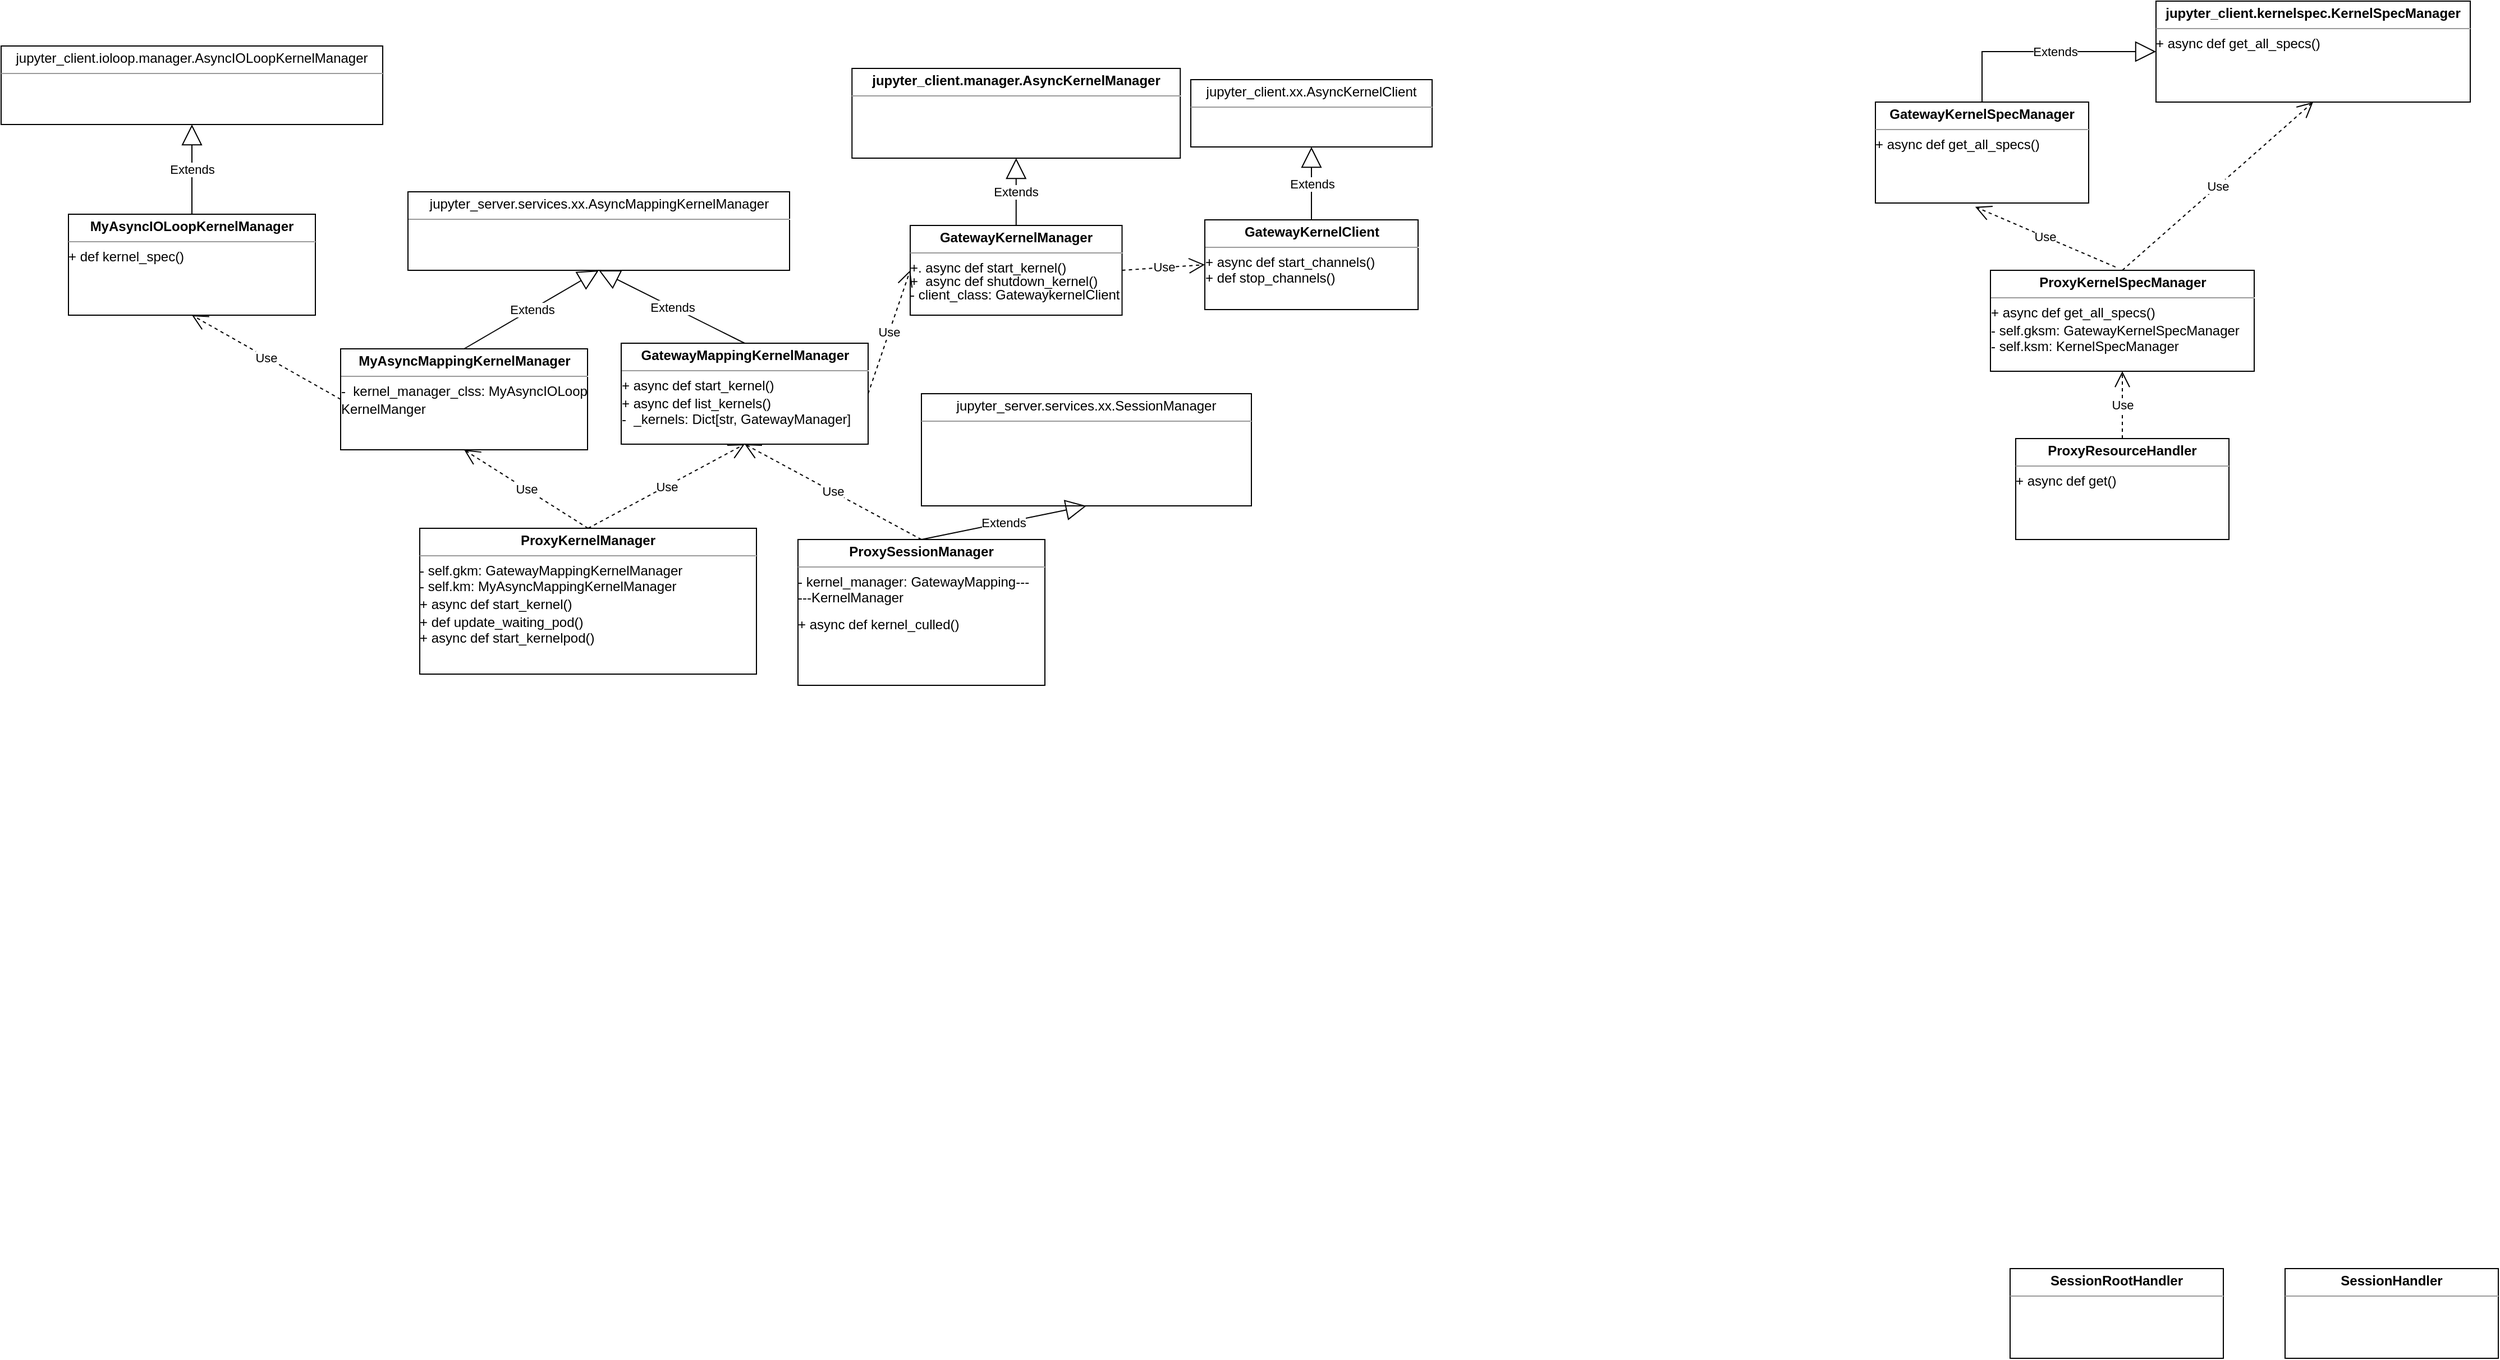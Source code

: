 <mxfile version="16.0.0" type="github" pages="2">
  <diagram id="QGSDksCeKxBw5bLc3tJm" name="kernel lab ext 类图">
    <mxGraphModel dx="3774" dy="1183" grid="1" gridSize="10" guides="1" tooltips="1" connect="1" arrows="1" fold="1" page="1" pageScale="1" pageWidth="1654" pageHeight="2336" math="0" shadow="0">
      <root>
        <mxCell id="0" />
        <mxCell id="1" parent="0" />
        <mxCell id="XA5iWkYa1dT_jGTlHkCf-24" value="&lt;p style=&quot;margin: 0px ; margin-top: 4px ; text-align: center&quot;&gt;&lt;b&gt;ProxyResourceHandler&lt;/b&gt;&lt;/p&gt;&lt;hr size=&quot;1&quot;&gt;&lt;div style=&quot;height: 2px&quot;&gt;+ async def get()&lt;/div&gt;&lt;div style=&quot;height: 2px&quot;&gt;&lt;br&gt;&lt;/div&gt;&lt;div style=&quot;height: 2px&quot;&gt;&lt;br&gt;&lt;/div&gt;&lt;div style=&quot;height: 2px&quot;&gt;&lt;br&gt;&lt;/div&gt;&lt;div style=&quot;height: 2px&quot;&gt;&lt;br&gt;&lt;/div&gt;&lt;div style=&quot;height: 2px&quot;&gt;&lt;br&gt;&lt;/div&gt;&lt;div style=&quot;height: 2px&quot;&gt;&lt;br&gt;&lt;/div&gt;&lt;div style=&quot;height: 2px&quot;&gt;&lt;br&gt;&lt;/div&gt;" style="verticalAlign=top;align=left;overflow=fill;fontSize=12;fontFamily=Helvetica;html=1;" vertex="1" parent="1">
          <mxGeometry x="295" y="840" width="190" height="90" as="geometry" />
        </mxCell>
        <mxCell id="XA5iWkYa1dT_jGTlHkCf-25" value="&lt;p style=&quot;margin: 0px ; margin-top: 4px ; text-align: center&quot;&gt;&lt;b&gt;GatewayMappingKernelManager&lt;/b&gt;&lt;/p&gt;&lt;hr size=&quot;1&quot;&gt;&lt;div style=&quot;height: 2px&quot;&gt;+ async def start_kernel()&lt;/div&gt;&lt;div style=&quot;height: 2px&quot;&gt;&lt;br&gt;&lt;/div&gt;&lt;div style=&quot;height: 2px&quot;&gt;&lt;br&gt;&lt;/div&gt;&lt;div style=&quot;height: 2px&quot;&gt;&lt;br&gt;&lt;/div&gt;&lt;div style=&quot;height: 2px&quot;&gt;&lt;br&gt;&lt;/div&gt;&lt;div style=&quot;height: 2px&quot;&gt;&lt;br&gt;&lt;/div&gt;&lt;div style=&quot;height: 2px&quot;&gt;&lt;br&gt;&lt;/div&gt;&lt;div style=&quot;height: 2px&quot;&gt;&lt;br&gt;&lt;/div&gt;&lt;div style=&quot;height: 2px&quot;&gt;+ async def list_kernels()&lt;/div&gt;&lt;div style=&quot;height: 2px&quot;&gt;&lt;br&gt;&lt;/div&gt;&lt;div style=&quot;height: 2px&quot;&gt;&lt;br&gt;&lt;/div&gt;&lt;div style=&quot;height: 2px&quot;&gt;&lt;br&gt;&lt;/div&gt;&lt;div style=&quot;height: 2px&quot;&gt;&lt;br&gt;&lt;/div&gt;&lt;div style=&quot;height: 2px&quot;&gt;&lt;br&gt;&lt;/div&gt;&lt;div style=&quot;height: 2px&quot;&gt;&lt;br&gt;&lt;/div&gt;&lt;div style=&quot;height: 2px&quot;&gt;-&amp;nbsp; _kernels: Dict[str, GatewayManager]&lt;/div&gt;" style="verticalAlign=top;align=left;overflow=fill;fontSize=12;fontFamily=Helvetica;html=1;" vertex="1" parent="1">
          <mxGeometry x="-947.5" y="755" width="220" height="90" as="geometry" />
        </mxCell>
        <mxCell id="XA5iWkYa1dT_jGTlHkCf-26" value="&lt;p style=&quot;margin: 0px ; margin-top: 4px ; text-align: center&quot;&gt;&lt;b&gt;MyAsyncIOLoopKernelManager&lt;/b&gt;&lt;/p&gt;&lt;hr size=&quot;1&quot;&gt;&lt;div style=&quot;height: 2px&quot;&gt;+ def kernel_spec()&lt;/div&gt;" style="verticalAlign=top;align=left;overflow=fill;fontSize=12;fontFamily=Helvetica;html=1;" vertex="1" parent="1">
          <mxGeometry x="-1440" y="640" width="220" height="90" as="geometry" />
        </mxCell>
        <mxCell id="XA5iWkYa1dT_jGTlHkCf-27" value="&lt;p style=&quot;margin: 0px ; margin-top: 4px ; text-align: center&quot;&gt;&lt;b&gt;MyAsyncMappingKernelManager&lt;/b&gt;&lt;/p&gt;&lt;hr size=&quot;1&quot;&gt;&lt;div style=&quot;height: 2px&quot;&gt;-&amp;nbsp; kernel_manager_clss: MyAsyncIOLoop&lt;/div&gt;&lt;div style=&quot;height: 2px&quot;&gt;&lt;br&gt;&lt;/div&gt;&lt;div style=&quot;height: 2px&quot;&gt;&lt;br&gt;&lt;/div&gt;&lt;div style=&quot;height: 2px&quot;&gt;&lt;br&gt;&lt;/div&gt;&lt;div style=&quot;height: 2px&quot;&gt;&lt;br&gt;&lt;/div&gt;&lt;div style=&quot;height: 2px&quot;&gt;&lt;br&gt;&lt;/div&gt;&lt;div style=&quot;height: 2px&quot;&gt;&lt;br&gt;&lt;/div&gt;&lt;div style=&quot;height: 2px&quot;&gt;&lt;br&gt;&lt;/div&gt;&lt;div style=&quot;height: 2px&quot;&gt;KernelManger&lt;/div&gt;" style="verticalAlign=top;align=left;overflow=fill;fontSize=12;fontFamily=Helvetica;html=1;" vertex="1" parent="1">
          <mxGeometry x="-1197.5" y="760" width="220" height="90" as="geometry" />
        </mxCell>
        <mxCell id="XA5iWkYa1dT_jGTlHkCf-28" value="&lt;p style=&quot;margin: 0px ; margin-top: 4px ; text-align: center&quot;&gt;&lt;b&gt;ProxyKernelManager&lt;/b&gt;&lt;/p&gt;&lt;hr size=&quot;1&quot;&gt;&lt;div style=&quot;height: 2px&quot;&gt;- self.gkm: GatewayMappingKernelManager&lt;/div&gt;&lt;div style=&quot;height: 2px&quot;&gt;&lt;br&gt;&lt;/div&gt;&lt;div style=&quot;height: 2px&quot;&gt;&lt;br&gt;&lt;/div&gt;&lt;div style=&quot;height: 2px&quot;&gt;&lt;br&gt;&lt;/div&gt;&lt;div style=&quot;height: 2px&quot;&gt;&lt;br&gt;&lt;/div&gt;&lt;div style=&quot;height: 2px&quot;&gt;&lt;br&gt;&lt;/div&gt;&lt;div style=&quot;height: 2px&quot;&gt;&lt;br&gt;&lt;/div&gt;&lt;div style=&quot;height: 2px&quot;&gt;- self.km: MyAsyncMappingKernelManager&lt;/div&gt;&lt;div style=&quot;height: 2px&quot;&gt;&lt;br&gt;&lt;/div&gt;&lt;div style=&quot;height: 2px&quot;&gt;&lt;br&gt;&lt;/div&gt;&lt;div style=&quot;height: 2px&quot;&gt;&lt;br&gt;&lt;/div&gt;&lt;div style=&quot;height: 2px&quot;&gt;&lt;br&gt;&lt;/div&gt;&lt;div style=&quot;height: 2px&quot;&gt;&lt;br&gt;&lt;/div&gt;&lt;div style=&quot;height: 2px&quot;&gt;&lt;br&gt;&lt;/div&gt;&lt;div style=&quot;height: 2px&quot;&gt;&lt;br&gt;&lt;/div&gt;&lt;div style=&quot;height: 2px&quot;&gt;+ async def start_kernel()&lt;/div&gt;&lt;div style=&quot;height: 2px&quot;&gt;&lt;br&gt;&lt;/div&gt;&lt;div style=&quot;height: 2px&quot;&gt;&lt;br&gt;&lt;/div&gt;&lt;div style=&quot;height: 2px&quot;&gt;&lt;br&gt;&lt;/div&gt;&lt;div style=&quot;height: 2px&quot;&gt;&lt;br&gt;&lt;/div&gt;&lt;div style=&quot;height: 2px&quot;&gt;&lt;br&gt;&lt;/div&gt;&lt;div style=&quot;height: 2px&quot;&gt;&lt;br&gt;&lt;/div&gt;&lt;div style=&quot;height: 2px&quot;&gt;&lt;br&gt;&lt;/div&gt;&lt;div style=&quot;height: 2px&quot;&gt;+ def update_waiting_pod()&lt;/div&gt;&lt;div style=&quot;height: 2px&quot;&gt;&lt;br&gt;&lt;/div&gt;&lt;div style=&quot;height: 2px&quot;&gt;&lt;br&gt;&lt;/div&gt;&lt;div style=&quot;height: 2px&quot;&gt;&lt;br&gt;&lt;/div&gt;&lt;div style=&quot;height: 2px&quot;&gt;&lt;br&gt;&lt;/div&gt;&lt;div style=&quot;height: 2px&quot;&gt;&lt;br&gt;&lt;/div&gt;&lt;div style=&quot;height: 2px&quot;&gt;&lt;br&gt;&lt;/div&gt;&lt;div style=&quot;height: 2px&quot;&gt;+ async def start_kernelpod()&lt;/div&gt;" style="verticalAlign=top;align=left;overflow=fill;fontSize=12;fontFamily=Helvetica;html=1;" vertex="1" parent="1">
          <mxGeometry x="-1127" y="920" width="300" height="130" as="geometry" />
        </mxCell>
        <mxCell id="XA5iWkYa1dT_jGTlHkCf-29" value="&lt;p style=&quot;margin: 0px ; margin-top: 4px ; text-align: center&quot;&gt;&lt;b&gt;ProxySessionManager&lt;/b&gt;&lt;/p&gt;&lt;hr size=&quot;1&quot;&gt;&lt;div style=&quot;height: 2px&quot;&gt;- kernel_manager: GatewayMapping---&lt;/div&gt;&lt;div style=&quot;height: 2px&quot;&gt;&lt;br&gt;&lt;/div&gt;&lt;div style=&quot;height: 2px&quot;&gt;&lt;br&gt;&lt;/div&gt;&lt;div style=&quot;height: 2px&quot;&gt;&lt;br&gt;&lt;/div&gt;&lt;div style=&quot;height: 2px&quot;&gt;&lt;br&gt;&lt;/div&gt;&lt;div style=&quot;height: 2px&quot;&gt;&lt;br&gt;&lt;/div&gt;&lt;div style=&quot;height: 2px&quot;&gt;&lt;br&gt;&lt;/div&gt;&lt;div style=&quot;height: 2px&quot;&gt;---KernelManager&lt;/div&gt;&lt;div style=&quot;height: 2px&quot;&gt;&lt;br&gt;&lt;/div&gt;&lt;div style=&quot;height: 2px&quot;&gt;&lt;br&gt;&lt;/div&gt;&lt;div style=&quot;height: 2px&quot;&gt;&lt;br&gt;&lt;/div&gt;&lt;div style=&quot;height: 2px&quot;&gt;&lt;br&gt;&lt;/div&gt;&lt;div style=&quot;height: 2px&quot;&gt;&lt;br&gt;&lt;/div&gt;&lt;div style=&quot;height: 2px&quot;&gt;&lt;br&gt;&lt;/div&gt;&lt;div style=&quot;height: 2px&quot;&gt;&lt;br&gt;&lt;/div&gt;&lt;div style=&quot;height: 2px&quot;&gt;&lt;br&gt;&lt;/div&gt;&lt;div style=&quot;height: 2px&quot;&gt;&lt;br&gt;&lt;/div&gt;&lt;div style=&quot;height: 2px&quot;&gt;&lt;br&gt;&lt;/div&gt;&lt;div style=&quot;height: 2px&quot;&gt;&lt;br&gt;&lt;/div&gt;&lt;div style=&quot;height: 2px&quot;&gt;+ async def kernel_culled()&lt;/div&gt;" style="verticalAlign=top;align=left;overflow=fill;fontSize=12;fontFamily=Helvetica;html=1;" vertex="1" parent="1">
          <mxGeometry x="-790" y="930" width="220" height="130" as="geometry" />
        </mxCell>
        <mxCell id="XA5iWkYa1dT_jGTlHkCf-31" value="&lt;p style=&quot;margin: 0px ; margin-top: 4px ; text-align: center&quot;&gt;&lt;b&gt;GatewayKernelManager&lt;/b&gt;&lt;/p&gt;&lt;hr size=&quot;1&quot;&gt;&lt;div style=&quot;height: 2px&quot;&gt;+. async def start_kernel()&lt;/div&gt;&lt;div style=&quot;height: 2px&quot;&gt;&lt;br&gt;&lt;/div&gt;&lt;div style=&quot;height: 2px&quot;&gt;&lt;br&gt;&lt;/div&gt;&lt;div style=&quot;height: 2px&quot;&gt;&lt;br&gt;&lt;/div&gt;&lt;div style=&quot;height: 2px&quot;&gt;&lt;br&gt;&lt;/div&gt;&lt;div style=&quot;height: 2px&quot;&gt;&lt;br&gt;&lt;/div&gt;&lt;div style=&quot;height: 2px&quot;&gt;+&amp;nbsp; async def shutdown_kernel()&lt;/div&gt;&lt;div style=&quot;height: 2px&quot;&gt;&lt;br&gt;&lt;/div&gt;&lt;div style=&quot;height: 2px&quot;&gt;&lt;br&gt;&lt;/div&gt;&lt;div style=&quot;height: 2px&quot;&gt;&lt;br&gt;&lt;/div&gt;&lt;div style=&quot;height: 2px&quot;&gt;&lt;br&gt;&lt;/div&gt;&lt;div style=&quot;height: 2px&quot;&gt;&lt;br&gt;&lt;/div&gt;&lt;div style=&quot;height: 2px&quot;&gt;- client_class: GatewaykernelClient&lt;/div&gt;&lt;div style=&quot;height: 2px&quot;&gt;&lt;br&gt;&lt;/div&gt;&lt;div style=&quot;height: 2px&quot;&gt;&lt;br&gt;&lt;/div&gt;&lt;div style=&quot;height: 2px&quot;&gt;&lt;br&gt;&lt;/div&gt;&lt;div style=&quot;height: 2px&quot;&gt;&lt;br&gt;&lt;/div&gt;&lt;div style=&quot;height: 2px&quot;&gt;&lt;br&gt;&lt;/div&gt;&lt;div style=&quot;height: 2px&quot;&gt;&lt;br&gt;&lt;/div&gt;&lt;div style=&quot;height: 2px&quot;&gt;&lt;br&gt;&lt;/div&gt;" style="verticalAlign=top;align=left;overflow=fill;fontSize=12;fontFamily=Helvetica;html=1;" vertex="1" parent="1">
          <mxGeometry x="-690" y="650" width="188.75" height="80" as="geometry" />
        </mxCell>
        <mxCell id="XA5iWkYa1dT_jGTlHkCf-32" value="&lt;p style=&quot;margin: 0px ; margin-top: 4px ; text-align: center&quot;&gt;&lt;b&gt;GatewayKernelClient&lt;/b&gt;&lt;/p&gt;&lt;hr size=&quot;1&quot;&gt;&lt;div style=&quot;height: 2px&quot;&gt;+ async def start_channels()&lt;/div&gt;&lt;div style=&quot;height: 2px&quot;&gt;&lt;br&gt;&lt;/div&gt;&lt;div style=&quot;height: 2px&quot;&gt;&lt;br&gt;&lt;/div&gt;&lt;div style=&quot;height: 2px&quot;&gt;&lt;br&gt;&lt;/div&gt;&lt;div style=&quot;height: 2px&quot;&gt;&lt;br&gt;&lt;/div&gt;&lt;div style=&quot;height: 2px&quot;&gt;&lt;br&gt;&lt;/div&gt;&lt;div style=&quot;height: 2px&quot;&gt;&lt;br&gt;&lt;/div&gt;&lt;div style=&quot;height: 2px&quot;&gt;+ def stop_channels()&lt;/div&gt;&lt;div style=&quot;height: 2px&quot;&gt;&lt;br&gt;&lt;/div&gt;&lt;div style=&quot;height: 2px&quot;&gt;&lt;br&gt;&lt;/div&gt;&lt;div style=&quot;height: 2px&quot;&gt;&lt;br&gt;&lt;/div&gt;&lt;div style=&quot;height: 2px&quot;&gt;&lt;br&gt;&lt;/div&gt;&lt;div style=&quot;height: 2px&quot;&gt;&lt;br&gt;&lt;/div&gt;&lt;div style=&quot;height: 2px&quot;&gt;&lt;br&gt;&lt;/div&gt;&lt;div style=&quot;height: 2px&quot;&gt;&lt;br&gt;&lt;/div&gt;&lt;div style=&quot;height: 2px&quot;&gt;&lt;br&gt;&lt;/div&gt;" style="verticalAlign=top;align=left;overflow=fill;fontSize=12;fontFamily=Helvetica;html=1;" vertex="1" parent="1">
          <mxGeometry x="-427.5" y="645" width="190" height="80" as="geometry" />
        </mxCell>
        <mxCell id="XA5iWkYa1dT_jGTlHkCf-33" value="&lt;p style=&quot;margin: 0px ; margin-top: 4px ; text-align: center&quot;&gt;&lt;b&gt;ProxyKernelSpecManager&lt;/b&gt;&lt;/p&gt;&lt;hr size=&quot;1&quot;&gt;&lt;div style=&quot;height: 2px&quot;&gt;+ async def get_all_specs()&lt;/div&gt;&lt;div style=&quot;height: 2px&quot;&gt;&lt;br&gt;&lt;/div&gt;&lt;div style=&quot;height: 2px&quot;&gt;&lt;br&gt;&lt;/div&gt;&lt;div style=&quot;height: 2px&quot;&gt;&lt;br&gt;&lt;/div&gt;&lt;div style=&quot;height: 2px&quot;&gt;&lt;br&gt;&lt;/div&gt;&lt;div style=&quot;height: 2px&quot;&gt;&lt;br&gt;&lt;/div&gt;&lt;div style=&quot;height: 2px&quot;&gt;&lt;br&gt;&lt;/div&gt;&lt;div style=&quot;height: 2px&quot;&gt;&lt;br&gt;&lt;/div&gt;&lt;div style=&quot;height: 2px&quot;&gt;- self.gksm: GatewayKernelSpecManager&lt;/div&gt;&lt;div style=&quot;height: 2px&quot;&gt;&lt;br&gt;&lt;/div&gt;&lt;div style=&quot;height: 2px&quot;&gt;&lt;br&gt;&lt;/div&gt;&lt;div style=&quot;height: 2px&quot;&gt;&lt;br&gt;&lt;/div&gt;&lt;div style=&quot;height: 2px&quot;&gt;&lt;br&gt;&lt;/div&gt;&lt;div style=&quot;height: 2px&quot;&gt;&lt;br&gt;&lt;/div&gt;&lt;div style=&quot;height: 2px&quot;&gt;&lt;br&gt;&lt;/div&gt;&lt;div style=&quot;height: 2px&quot;&gt;- self.ksm: KernelSpecManager&lt;/div&gt;" style="verticalAlign=top;align=left;overflow=fill;fontSize=12;fontFamily=Helvetica;html=1;" vertex="1" parent="1">
          <mxGeometry x="272.5" y="690" width="235" height="90" as="geometry" />
        </mxCell>
        <mxCell id="XA5iWkYa1dT_jGTlHkCf-34" value="&lt;p style=&quot;margin: 0px ; margin-top: 4px ; text-align: center&quot;&gt;&lt;b&gt;GatewayKernelSpecManager&lt;/b&gt;&lt;/p&gt;&lt;hr size=&quot;1&quot;&gt;&lt;div style=&quot;height: 2px&quot;&gt;+ async def get_all_specs()&lt;/div&gt;" style="verticalAlign=top;align=left;overflow=fill;fontSize=12;fontFamily=Helvetica;html=1;" vertex="1" parent="1">
          <mxGeometry x="170" y="540" width="190" height="90" as="geometry" />
        </mxCell>
        <mxCell id="XA5iWkYa1dT_jGTlHkCf-35" value="&lt;p style=&quot;margin: 0px ; margin-top: 4px ; text-align: center&quot;&gt;&lt;b&gt;SessionRootHandler&lt;/b&gt;&lt;/p&gt;&lt;hr size=&quot;1&quot;&gt;&lt;div style=&quot;height: 2px&quot;&gt;&lt;/div&gt;" style="verticalAlign=top;align=left;overflow=fill;fontSize=12;fontFamily=Helvetica;html=1;" vertex="1" parent="1">
          <mxGeometry x="290" y="1580" width="190" height="80" as="geometry" />
        </mxCell>
        <mxCell id="XA5iWkYa1dT_jGTlHkCf-36" value="&lt;p style=&quot;margin: 0px ; margin-top: 4px ; text-align: center&quot;&gt;&lt;b&gt;SessionHandler&lt;/b&gt;&lt;/p&gt;&lt;hr size=&quot;1&quot;&gt;&lt;div style=&quot;height: 2px&quot;&gt;&lt;/div&gt;" style="verticalAlign=top;align=left;overflow=fill;fontSize=12;fontFamily=Helvetica;html=1;" vertex="1" parent="1">
          <mxGeometry x="535" y="1580" width="190" height="80" as="geometry" />
        </mxCell>
        <mxCell id="XA5iWkYa1dT_jGTlHkCf-40" value="Use" style="endArrow=open;endSize=12;dashed=1;html=1;rounded=0;exitX=0.5;exitY=0;exitDx=0;exitDy=0;entryX=0.5;entryY=1;entryDx=0;entryDy=0;" edge="1" parent="1" source="XA5iWkYa1dT_jGTlHkCf-24" target="XA5iWkYa1dT_jGTlHkCf-33">
          <mxGeometry width="160" relative="1" as="geometry">
            <mxPoint x="450" y="825" as="sourcePoint" />
            <mxPoint x="450" y="765" as="targetPoint" />
          </mxGeometry>
        </mxCell>
        <mxCell id="XA5iWkYa1dT_jGTlHkCf-42" value="Use" style="endArrow=open;endSize=12;dashed=1;html=1;rounded=0;exitX=0.474;exitY=-0.033;exitDx=0;exitDy=0;exitPerimeter=0;entryX=0.468;entryY=1.038;entryDx=0;entryDy=0;entryPerimeter=0;" edge="1" parent="1" source="XA5iWkYa1dT_jGTlHkCf-33" target="XA5iWkYa1dT_jGTlHkCf-34">
          <mxGeometry width="160" relative="1" as="geometry">
            <mxPoint x="350" y="650" as="sourcePoint" />
            <mxPoint x="510" y="650" as="targetPoint" />
          </mxGeometry>
        </mxCell>
        <mxCell id="XA5iWkYa1dT_jGTlHkCf-43" value="&lt;p style=&quot;margin: 0px ; margin-top: 4px ; text-align: center&quot;&gt;&lt;b&gt;jupyter_client.kernelspec.KernelSpecManager&lt;/b&gt;&lt;/p&gt;&lt;hr size=&quot;1&quot;&gt;&lt;div style=&quot;height: 2px&quot;&gt;+ async def get_all_specs()&lt;/div&gt;" style="verticalAlign=top;align=left;overflow=fill;fontSize=12;fontFamily=Helvetica;html=1;" vertex="1" parent="1">
          <mxGeometry x="420" y="450" width="280" height="90" as="geometry" />
        </mxCell>
        <mxCell id="XA5iWkYa1dT_jGTlHkCf-44" value="Use" style="endArrow=open;endSize=12;dashed=1;html=1;rounded=0;exitX=0.5;exitY=0;exitDx=0;exitDy=0;entryX=0.5;entryY=1;entryDx=0;entryDy=0;" edge="1" parent="1" source="XA5iWkYa1dT_jGTlHkCf-33" target="XA5iWkYa1dT_jGTlHkCf-43">
          <mxGeometry width="160" relative="1" as="geometry">
            <mxPoint x="400" y="670" as="sourcePoint" />
            <mxPoint x="560" y="670" as="targetPoint" />
          </mxGeometry>
        </mxCell>
        <mxCell id="XA5iWkYa1dT_jGTlHkCf-47" value="Extends" style="endArrow=block;endSize=16;endFill=0;html=1;rounded=0;exitX=0.5;exitY=0;exitDx=0;exitDy=0;entryX=0.5;entryY=1;entryDx=0;entryDy=0;" edge="1" parent="1" source="XA5iWkYa1dT_jGTlHkCf-31" target="XA5iWkYa1dT_jGTlHkCf-48">
          <mxGeometry width="160" relative="1" as="geometry">
            <mxPoint x="-538.75" y="610" as="sourcePoint" />
            <mxPoint x="-533.75" y="570" as="targetPoint" />
          </mxGeometry>
        </mxCell>
        <mxCell id="XA5iWkYa1dT_jGTlHkCf-48" value="&lt;p style=&quot;margin: 0px ; margin-top: 4px ; text-align: center&quot;&gt;&lt;b&gt;jupyter_client.manager.AsyncKernelManager&lt;/b&gt;&lt;/p&gt;&lt;hr size=&quot;1&quot;&gt;&lt;div style=&quot;height: 2px&quot;&gt;&lt;/div&gt;" style="verticalAlign=top;align=left;overflow=fill;fontSize=12;fontFamily=Helvetica;html=1;" vertex="1" parent="1">
          <mxGeometry x="-741.87" y="510" width="292.5" height="80" as="geometry" />
        </mxCell>
        <mxCell id="XA5iWkYa1dT_jGTlHkCf-50" value="Extends" style="endArrow=block;endSize=16;endFill=0;html=1;rounded=0;exitX=0.5;exitY=0;exitDx=0;exitDy=0;entryX=0.5;entryY=1;entryDx=0;entryDy=0;" edge="1" parent="1" source="XA5iWkYa1dT_jGTlHkCf-32" target="XA5iWkYa1dT_jGTlHkCf-51">
          <mxGeometry width="160" relative="1" as="geometry">
            <mxPoint x="-248.75" y="610" as="sourcePoint" />
            <mxPoint x="-263.75" y="610" as="targetPoint" />
          </mxGeometry>
        </mxCell>
        <mxCell id="XA5iWkYa1dT_jGTlHkCf-51" value="&lt;p style=&quot;margin: 0px ; margin-top: 4px ; text-align: center&quot;&gt;jupyter_client.xx.AsyncKernelClient&lt;/p&gt;&lt;hr size=&quot;1&quot;&gt;&lt;div style=&quot;height: 2px&quot;&gt;&lt;/div&gt;" style="verticalAlign=top;align=left;overflow=fill;fontSize=12;fontFamily=Helvetica;html=1;" vertex="1" parent="1">
          <mxGeometry x="-440" y="520" width="215" height="60" as="geometry" />
        </mxCell>
        <mxCell id="XA5iWkYa1dT_jGTlHkCf-52" value="Use" style="endArrow=open;endSize=12;dashed=1;html=1;rounded=0;exitX=1;exitY=0.5;exitDx=0;exitDy=0;entryX=0;entryY=0.5;entryDx=0;entryDy=0;" edge="1" parent="1" source="XA5iWkYa1dT_jGTlHkCf-31" target="XA5iWkYa1dT_jGTlHkCf-32">
          <mxGeometry width="160" relative="1" as="geometry">
            <mxPoint x="-450" y="790" as="sourcePoint" />
            <mxPoint x="-290" y="790" as="targetPoint" />
          </mxGeometry>
        </mxCell>
        <mxCell id="XA5iWkYa1dT_jGTlHkCf-53" value="&lt;p style=&quot;margin: 0px ; margin-top: 4px ; text-align: center&quot;&gt;jupyter_client.ioloop.manager.AsyncIOLoopKernelManager&lt;/p&gt;&lt;hr size=&quot;1&quot;&gt;&lt;div style=&quot;height: 2px&quot;&gt;&lt;/div&gt;" style="verticalAlign=top;align=left;overflow=fill;fontSize=12;fontFamily=Helvetica;html=1;" vertex="1" parent="1">
          <mxGeometry x="-1500" y="490" width="340" height="70" as="geometry" />
        </mxCell>
        <mxCell id="XA5iWkYa1dT_jGTlHkCf-54" value="&lt;p style=&quot;margin: 0px ; margin-top: 4px ; text-align: center&quot;&gt;jupyter_server.services.xx.AsyncMappingKernelManager&lt;/p&gt;&lt;hr size=&quot;1&quot;&gt;&lt;div style=&quot;height: 2px&quot;&gt;&lt;/div&gt;" style="verticalAlign=top;align=left;overflow=fill;fontSize=12;fontFamily=Helvetica;html=1;" vertex="1" parent="1">
          <mxGeometry x="-1137.5" y="620" width="340" height="70" as="geometry" />
        </mxCell>
        <mxCell id="XA5iWkYa1dT_jGTlHkCf-55" value="Extends" style="endArrow=block;endSize=16;endFill=0;html=1;rounded=0;exitX=0.5;exitY=0;exitDx=0;exitDy=0;entryX=0.5;entryY=1;entryDx=0;entryDy=0;" edge="1" parent="1" source="XA5iWkYa1dT_jGTlHkCf-26" target="XA5iWkYa1dT_jGTlHkCf-53">
          <mxGeometry width="160" relative="1" as="geometry">
            <mxPoint x="-1397.5" y="620" as="sourcePoint" />
            <mxPoint x="-1237.5" y="620" as="targetPoint" />
          </mxGeometry>
        </mxCell>
        <mxCell id="XA5iWkYa1dT_jGTlHkCf-56" value="Extends" style="endArrow=block;endSize=16;endFill=0;html=1;rounded=0;exitX=0.5;exitY=0;exitDx=0;exitDy=0;entryX=0.5;entryY=1;entryDx=0;entryDy=0;" edge="1" parent="1" source="XA5iWkYa1dT_jGTlHkCf-27" target="XA5iWkYa1dT_jGTlHkCf-54">
          <mxGeometry width="160" relative="1" as="geometry">
            <mxPoint x="-1007.5" y="730" as="sourcePoint" />
            <mxPoint x="-847.5" y="730" as="targetPoint" />
          </mxGeometry>
        </mxCell>
        <mxCell id="XA5iWkYa1dT_jGTlHkCf-57" value="Use" style="endArrow=open;endSize=12;dashed=1;html=1;rounded=0;exitX=0;exitY=0.5;exitDx=0;exitDy=0;entryX=0.5;entryY=1;entryDx=0;entryDy=0;" edge="1" parent="1" source="XA5iWkYa1dT_jGTlHkCf-27" target="XA5iWkYa1dT_jGTlHkCf-26">
          <mxGeometry width="160" relative="1" as="geometry">
            <mxPoint x="-1277.5" y="860" as="sourcePoint" />
            <mxPoint x="-1117.5" y="860" as="targetPoint" />
          </mxGeometry>
        </mxCell>
        <mxCell id="XA5iWkYa1dT_jGTlHkCf-58" value="Extends" style="endArrow=block;endSize=16;endFill=0;html=1;rounded=0;exitX=0.5;exitY=0;exitDx=0;exitDy=0;entryX=0.5;entryY=1;entryDx=0;entryDy=0;" edge="1" parent="1" source="XA5iWkYa1dT_jGTlHkCf-25" target="XA5iWkYa1dT_jGTlHkCf-54">
          <mxGeometry width="160" relative="1" as="geometry">
            <mxPoint x="-787.5" y="730" as="sourcePoint" />
            <mxPoint x="-627.5" y="730" as="targetPoint" />
          </mxGeometry>
        </mxCell>
        <mxCell id="XA5iWkYa1dT_jGTlHkCf-59" value="Use" style="endArrow=open;endSize=12;dashed=1;html=1;rounded=0;exitX=1;exitY=0.5;exitDx=0;exitDy=0;entryX=0;entryY=0.5;entryDx=0;entryDy=0;" edge="1" parent="1" source="XA5iWkYa1dT_jGTlHkCf-25" target="XA5iWkYa1dT_jGTlHkCf-31">
          <mxGeometry width="160" relative="1" as="geometry">
            <mxPoint x="-710" y="870" as="sourcePoint" />
            <mxPoint x="-550" y="870" as="targetPoint" />
          </mxGeometry>
        </mxCell>
        <mxCell id="XA5iWkYa1dT_jGTlHkCf-60" value="Use" style="endArrow=open;endSize=12;dashed=1;html=1;rounded=0;exitX=0.5;exitY=0;exitDx=0;exitDy=0;entryX=0.5;entryY=1;entryDx=0;entryDy=0;" edge="1" parent="1" source="XA5iWkYa1dT_jGTlHkCf-28" target="XA5iWkYa1dT_jGTlHkCf-25">
          <mxGeometry width="160" relative="1" as="geometry">
            <mxPoint x="-967" y="920" as="sourcePoint" />
            <mxPoint x="-840" y="860" as="targetPoint" />
            <Array as="points" />
          </mxGeometry>
        </mxCell>
        <mxCell id="XA5iWkYa1dT_jGTlHkCf-61" value="Use" style="endArrow=open;endSize=12;dashed=1;html=1;rounded=0;exitX=0.5;exitY=0;exitDx=0;exitDy=0;entryX=0.5;entryY=1;entryDx=0;entryDy=0;" edge="1" parent="1" source="XA5iWkYa1dT_jGTlHkCf-28" target="XA5iWkYa1dT_jGTlHkCf-27">
          <mxGeometry width="160" relative="1" as="geometry">
            <mxPoint x="-1160" y="890" as="sourcePoint" />
            <mxPoint x="-1000" y="890" as="targetPoint" />
          </mxGeometry>
        </mxCell>
        <mxCell id="XA5iWkYa1dT_jGTlHkCf-62" value="&lt;p style=&quot;margin: 0px ; margin-top: 4px ; text-align: center&quot;&gt;jupyter_server.services.xx.SessionManager&lt;/p&gt;&lt;hr size=&quot;1&quot;&gt;&lt;div style=&quot;height: 2px&quot;&gt;&lt;/div&gt;" style="verticalAlign=top;align=left;overflow=fill;fontSize=12;fontFamily=Helvetica;html=1;" vertex="1" parent="1">
          <mxGeometry x="-680" y="800" width="294" height="100" as="geometry" />
        </mxCell>
        <mxCell id="XA5iWkYa1dT_jGTlHkCf-63" value="Extends" style="endArrow=block;endSize=16;endFill=0;html=1;rounded=0;exitX=0.5;exitY=0;exitDx=0;exitDy=0;entryX=0.5;entryY=1;entryDx=0;entryDy=0;" edge="1" parent="1" source="XA5iWkYa1dT_jGTlHkCf-29" target="XA5iWkYa1dT_jGTlHkCf-62">
          <mxGeometry width="160" relative="1" as="geometry">
            <mxPoint x="-560" y="900" as="sourcePoint" />
            <mxPoint x="-400" y="900" as="targetPoint" />
          </mxGeometry>
        </mxCell>
        <mxCell id="XA5iWkYa1dT_jGTlHkCf-64" value="Use" style="endArrow=open;endSize=12;dashed=1;html=1;rounded=0;exitX=0.5;exitY=0;exitDx=0;exitDy=0;entryX=0.5;entryY=1;entryDx=0;entryDy=0;" edge="1" parent="1" source="XA5iWkYa1dT_jGTlHkCf-29" target="XA5iWkYa1dT_jGTlHkCf-25">
          <mxGeometry width="160" relative="1" as="geometry">
            <mxPoint x="-730" y="880" as="sourcePoint" />
            <mxPoint x="-570" y="880" as="targetPoint" />
          </mxGeometry>
        </mxCell>
        <mxCell id="XA5iWkYa1dT_jGTlHkCf-65" value="Extends" style="endArrow=block;endSize=16;endFill=0;html=1;rounded=0;exitX=0.5;exitY=0;exitDx=0;exitDy=0;entryX=0;entryY=0.5;entryDx=0;entryDy=0;" edge="1" parent="1" source="XA5iWkYa1dT_jGTlHkCf-34" target="XA5iWkYa1dT_jGTlHkCf-43">
          <mxGeometry x="0.1" width="160" relative="1" as="geometry">
            <mxPoint x="240" y="490" as="sourcePoint" />
            <mxPoint x="400" y="490" as="targetPoint" />
            <Array as="points">
              <mxPoint x="265" y="495" />
            </Array>
            <mxPoint as="offset" />
          </mxGeometry>
        </mxCell>
      </root>
    </mxGraphModel>
  </diagram>
  <diagram id="_vGmt6WZhrrZs1AgGSnw" name="Page-2">
    <mxGraphModel dx="1378" dy="769" grid="1" gridSize="10" guides="1" tooltips="1" connect="1" arrows="1" fold="1" page="1" pageScale="1" pageWidth="1654" pageHeight="2336" math="0" shadow="0">
      <root>
        <mxCell id="AlVzx_yhARSbdmPBxLlq-0" />
        <mxCell id="AlVzx_yhARSbdmPBxLlq-1" parent="AlVzx_yhARSbdmPBxLlq-0" />
      </root>
    </mxGraphModel>
  </diagram>
</mxfile>
